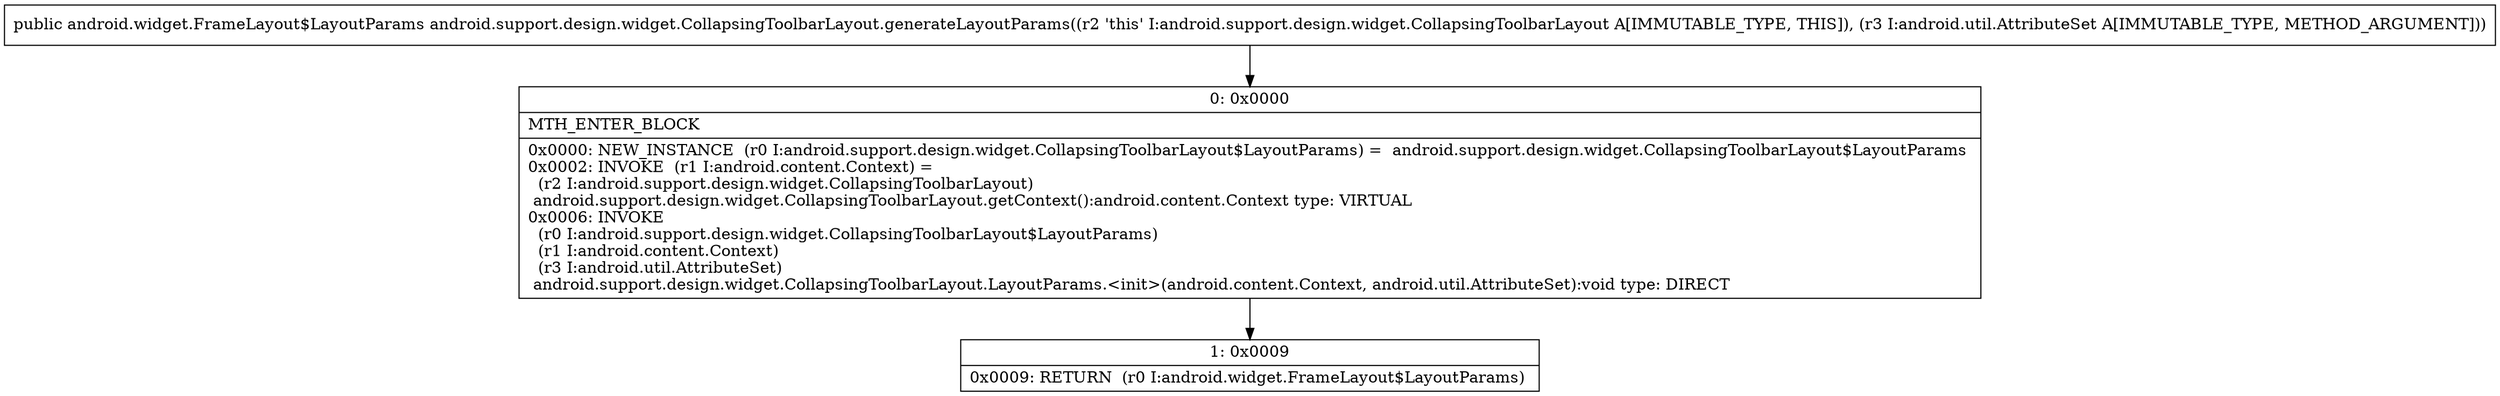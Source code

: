 digraph "CFG forandroid.support.design.widget.CollapsingToolbarLayout.generateLayoutParams(Landroid\/util\/AttributeSet;)Landroid\/widget\/FrameLayout$LayoutParams;" {
Node_0 [shape=record,label="{0\:\ 0x0000|MTH_ENTER_BLOCK\l|0x0000: NEW_INSTANCE  (r0 I:android.support.design.widget.CollapsingToolbarLayout$LayoutParams) =  android.support.design.widget.CollapsingToolbarLayout$LayoutParams \l0x0002: INVOKE  (r1 I:android.content.Context) = \l  (r2 I:android.support.design.widget.CollapsingToolbarLayout)\l android.support.design.widget.CollapsingToolbarLayout.getContext():android.content.Context type: VIRTUAL \l0x0006: INVOKE  \l  (r0 I:android.support.design.widget.CollapsingToolbarLayout$LayoutParams)\l  (r1 I:android.content.Context)\l  (r3 I:android.util.AttributeSet)\l android.support.design.widget.CollapsingToolbarLayout.LayoutParams.\<init\>(android.content.Context, android.util.AttributeSet):void type: DIRECT \l}"];
Node_1 [shape=record,label="{1\:\ 0x0009|0x0009: RETURN  (r0 I:android.widget.FrameLayout$LayoutParams) \l}"];
MethodNode[shape=record,label="{public android.widget.FrameLayout$LayoutParams android.support.design.widget.CollapsingToolbarLayout.generateLayoutParams((r2 'this' I:android.support.design.widget.CollapsingToolbarLayout A[IMMUTABLE_TYPE, THIS]), (r3 I:android.util.AttributeSet A[IMMUTABLE_TYPE, METHOD_ARGUMENT])) }"];
MethodNode -> Node_0;
Node_0 -> Node_1;
}

